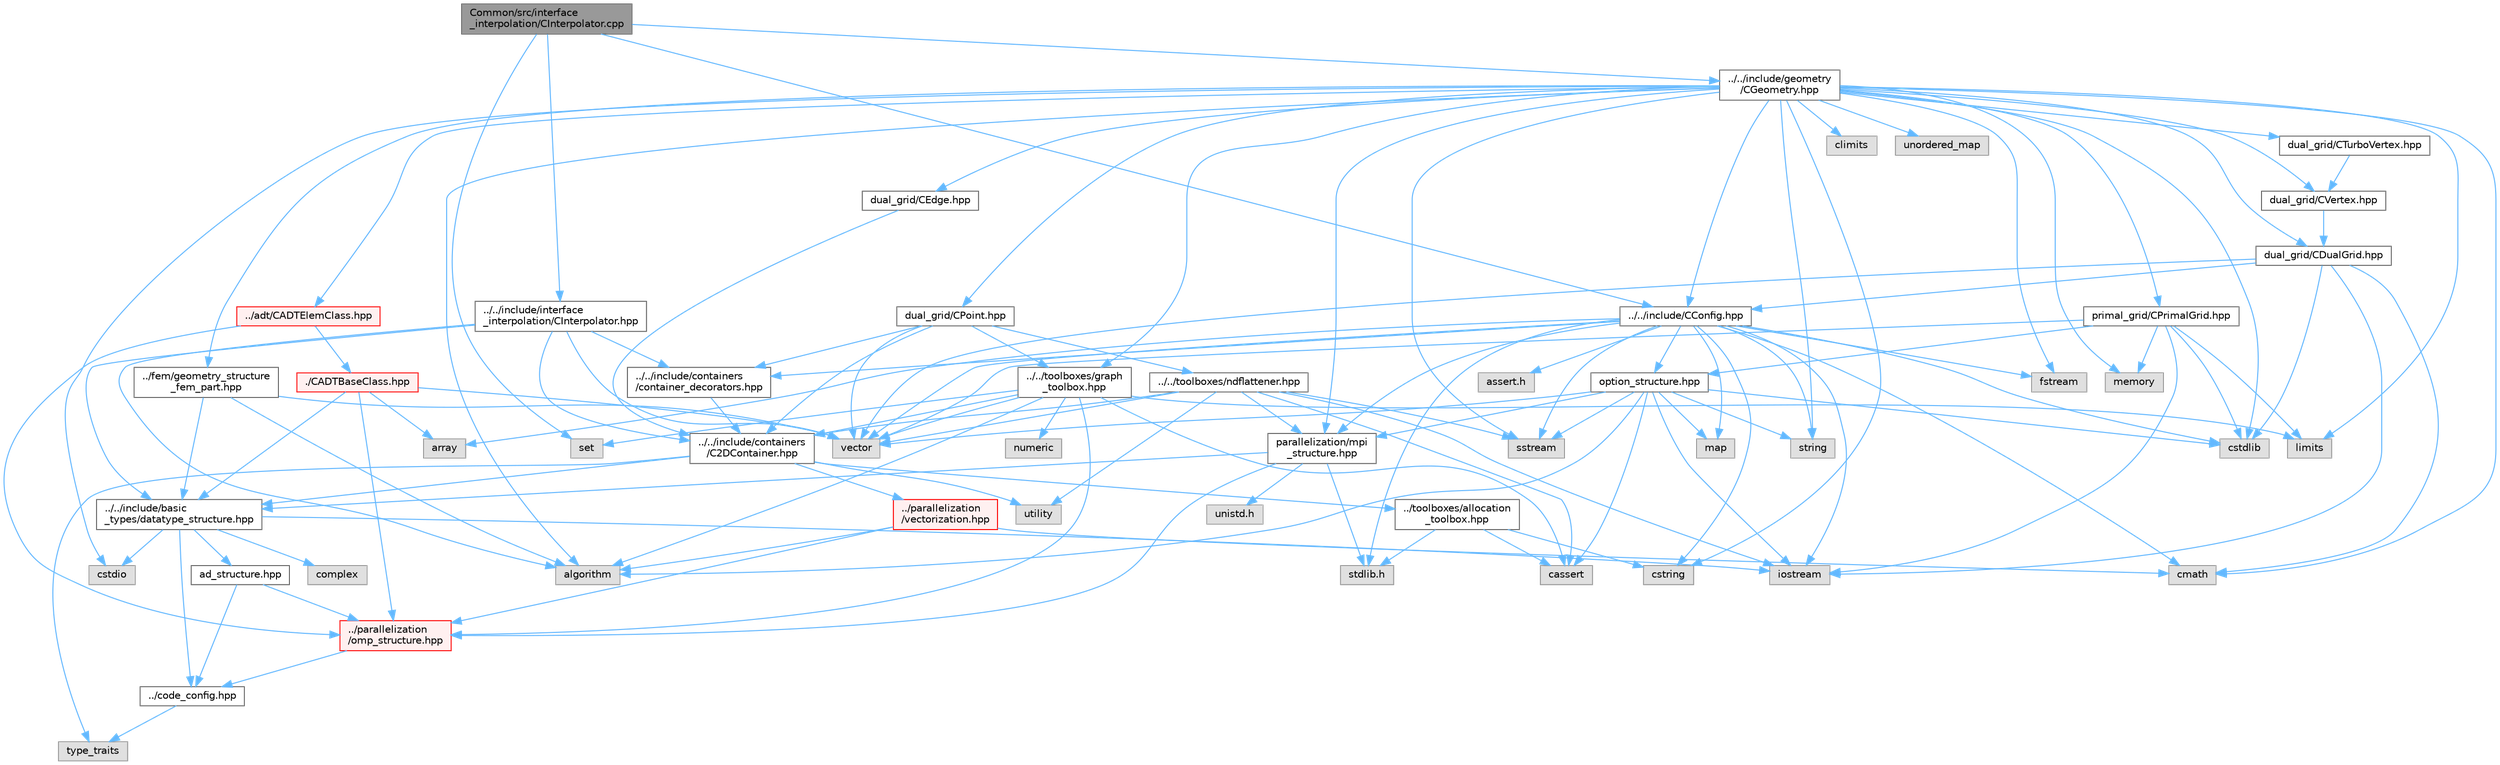 digraph "Common/src/interface_interpolation/CInterpolator.cpp"
{
 // LATEX_PDF_SIZE
  bgcolor="transparent";
  edge [fontname=Helvetica,fontsize=10,labelfontname=Helvetica,labelfontsize=10];
  node [fontname=Helvetica,fontsize=10,shape=box,height=0.2,width=0.4];
  Node1 [id="Node000001",label="Common/src/interface\l_interpolation/CInterpolator.cpp",height=0.2,width=0.4,color="gray40", fillcolor="grey60", style="filled", fontcolor="black",tooltip="Definition of the base class for interface interpolation."];
  Node1 -> Node2 [id="edge1_Node000001_Node000002",color="steelblue1",style="solid",tooltip=" "];
  Node2 [id="Node000002",label="../../include/interface\l_interpolation/CInterpolator.hpp",height=0.2,width=0.4,color="grey40", fillcolor="white", style="filled",URL="$CInterpolator_8hpp.html",tooltip="Base class for multiphysics interpolation."];
  Node2 -> Node3 [id="edge2_Node000002_Node000003",color="steelblue1",style="solid",tooltip=" "];
  Node3 [id="Node000003",label="../../include/basic\l_types/datatype_structure.hpp",height=0.2,width=0.4,color="grey40", fillcolor="white", style="filled",URL="$datatype__structure_8hpp.html",tooltip="Headers for generalized datatypes, defines an interface for AD types."];
  Node3 -> Node4 [id="edge3_Node000003_Node000004",color="steelblue1",style="solid",tooltip=" "];
  Node4 [id="Node000004",label="iostream",height=0.2,width=0.4,color="grey60", fillcolor="#E0E0E0", style="filled",tooltip=" "];
  Node3 -> Node5 [id="edge4_Node000003_Node000005",color="steelblue1",style="solid",tooltip=" "];
  Node5 [id="Node000005",label="complex",height=0.2,width=0.4,color="grey60", fillcolor="#E0E0E0", style="filled",tooltip=" "];
  Node3 -> Node6 [id="edge5_Node000003_Node000006",color="steelblue1",style="solid",tooltip=" "];
  Node6 [id="Node000006",label="cstdio",height=0.2,width=0.4,color="grey60", fillcolor="#E0E0E0", style="filled",tooltip=" "];
  Node3 -> Node7 [id="edge6_Node000003_Node000007",color="steelblue1",style="solid",tooltip=" "];
  Node7 [id="Node000007",label="../code_config.hpp",height=0.2,width=0.4,color="grey40", fillcolor="white", style="filled",URL="$code__config_8hpp.html",tooltip="Header file for collecting common macros, definitions and type configurations."];
  Node7 -> Node8 [id="edge7_Node000007_Node000008",color="steelblue1",style="solid",tooltip=" "];
  Node8 [id="Node000008",label="type_traits",height=0.2,width=0.4,color="grey60", fillcolor="#E0E0E0", style="filled",tooltip=" "];
  Node3 -> Node9 [id="edge8_Node000003_Node000009",color="steelblue1",style="solid",tooltip=" "];
  Node9 [id="Node000009",label="ad_structure.hpp",height=0.2,width=0.4,color="grey40", fillcolor="white", style="filled",URL="$ad__structure_8hpp.html",tooltip="Main routines for the algorithmic differentiation (AD) structure."];
  Node9 -> Node7 [id="edge9_Node000009_Node000007",color="steelblue1",style="solid",tooltip=" "];
  Node9 -> Node10 [id="edge10_Node000009_Node000010",color="steelblue1",style="solid",tooltip=" "];
  Node10 [id="Node000010",label="../parallelization\l/omp_structure.hpp",height=0.2,width=0.4,color="red", fillcolor="#FFF0F0", style="filled",URL="$omp__structure_8hpp.html",tooltip="OpenMP interface header, provides compatibility functions if the code is built without OpenMP support..."];
  Node10 -> Node7 [id="edge11_Node000010_Node000007",color="steelblue1",style="solid",tooltip=" "];
  Node2 -> Node13 [id="edge12_Node000002_Node000013",color="steelblue1",style="solid",tooltip=" "];
  Node13 [id="Node000013",label="../../include/containers\l/C2DContainer.hpp",height=0.2,width=0.4,color="grey40", fillcolor="white", style="filled",URL="$C2DContainer_8hpp.html",tooltip="A templated vector/matrix object."];
  Node13 -> Node14 [id="edge13_Node000013_Node000014",color="steelblue1",style="solid",tooltip=" "];
  Node14 [id="Node000014",label="../toolboxes/allocation\l_toolbox.hpp",height=0.2,width=0.4,color="grey40", fillcolor="white", style="filled",URL="$allocation__toolbox_8hpp.html",tooltip="Helper function and classes for memory allocation. Focus on portability across platforms."];
  Node14 -> Node15 [id="edge14_Node000014_Node000015",color="steelblue1",style="solid",tooltip=" "];
  Node15 [id="Node000015",label="stdlib.h",height=0.2,width=0.4,color="grey60", fillcolor="#E0E0E0", style="filled",tooltip=" "];
  Node14 -> Node16 [id="edge15_Node000014_Node000016",color="steelblue1",style="solid",tooltip=" "];
  Node16 [id="Node000016",label="cstring",height=0.2,width=0.4,color="grey60", fillcolor="#E0E0E0", style="filled",tooltip=" "];
  Node14 -> Node17 [id="edge16_Node000014_Node000017",color="steelblue1",style="solid",tooltip=" "];
  Node17 [id="Node000017",label="cassert",height=0.2,width=0.4,color="grey60", fillcolor="#E0E0E0", style="filled",tooltip=" "];
  Node13 -> Node3 [id="edge17_Node000013_Node000003",color="steelblue1",style="solid",tooltip=" "];
  Node13 -> Node18 [id="edge18_Node000013_Node000018",color="steelblue1",style="solid",tooltip=" "];
  Node18 [id="Node000018",label="../parallelization\l/vectorization.hpp",height=0.2,width=0.4,color="red", fillcolor="#FFF0F0", style="filled",URL="$vectorization_8hpp.html",tooltip="Implementation of a portable SIMD type."];
  Node18 -> Node10 [id="edge19_Node000018_Node000010",color="steelblue1",style="solid",tooltip=" "];
  Node18 -> Node20 [id="edge20_Node000018_Node000020",color="steelblue1",style="solid",tooltip=" "];
  Node20 [id="Node000020",label="algorithm",height=0.2,width=0.4,color="grey60", fillcolor="#E0E0E0", style="filled",tooltip=" "];
  Node18 -> Node22 [id="edge21_Node000018_Node000022",color="steelblue1",style="solid",tooltip=" "];
  Node22 [id="Node000022",label="cmath",height=0.2,width=0.4,color="grey60", fillcolor="#E0E0E0", style="filled",tooltip=" "];
  Node13 -> Node27 [id="edge22_Node000013_Node000027",color="steelblue1",style="solid",tooltip=" "];
  Node27 [id="Node000027",label="utility",height=0.2,width=0.4,color="grey60", fillcolor="#E0E0E0", style="filled",tooltip=" "];
  Node13 -> Node8 [id="edge23_Node000013_Node000008",color="steelblue1",style="solid",tooltip=" "];
  Node2 -> Node28 [id="edge24_Node000002_Node000028",color="steelblue1",style="solid",tooltip=" "];
  Node28 [id="Node000028",label="../../include/containers\l/container_decorators.hpp",height=0.2,width=0.4,color="grey40", fillcolor="white", style="filled",URL="$container__decorators_8hpp.html",tooltip="Collection of small classes that decorate C2DContainer to augment its functionality,..."];
  Node28 -> Node13 [id="edge25_Node000028_Node000013",color="steelblue1",style="solid",tooltip=" "];
  Node2 -> Node29 [id="edge26_Node000002_Node000029",color="steelblue1",style="solid",tooltip=" "];
  Node29 [id="Node000029",label="vector",height=0.2,width=0.4,color="grey60", fillcolor="#E0E0E0", style="filled",tooltip=" "];
  Node2 -> Node20 [id="edge27_Node000002_Node000020",color="steelblue1",style="solid",tooltip=" "];
  Node1 -> Node30 [id="edge28_Node000001_Node000030",color="steelblue1",style="solid",tooltip=" "];
  Node30 [id="Node000030",label="set",height=0.2,width=0.4,color="grey60", fillcolor="#E0E0E0", style="filled",tooltip=" "];
  Node1 -> Node31 [id="edge29_Node000001_Node000031",color="steelblue1",style="solid",tooltip=" "];
  Node31 [id="Node000031",label="../../include/CConfig.hpp",height=0.2,width=0.4,color="grey40", fillcolor="white", style="filled",URL="$CConfig_8hpp.html",tooltip="All the information about the definition of the physical problem. The subroutines and functions are i..."];
  Node31 -> Node32 [id="edge30_Node000031_Node000032",color="steelblue1",style="solid",tooltip=" "];
  Node32 [id="Node000032",label="parallelization/mpi\l_structure.hpp",height=0.2,width=0.4,color="grey40", fillcolor="white", style="filled",URL="$mpi__structure_8hpp.html",tooltip="Headers of the mpi interface for generalized datatypes. The subroutines and functions are in the mpi_..."];
  Node32 -> Node15 [id="edge31_Node000032_Node000015",color="steelblue1",style="solid",tooltip=" "];
  Node32 -> Node3 [id="edge32_Node000032_Node000003",color="steelblue1",style="solid",tooltip=" "];
  Node32 -> Node33 [id="edge33_Node000032_Node000033",color="steelblue1",style="solid",tooltip=" "];
  Node33 [id="Node000033",label="unistd.h",height=0.2,width=0.4,color="grey60", fillcolor="#E0E0E0", style="filled",tooltip=" "];
  Node32 -> Node10 [id="edge34_Node000032_Node000010",color="steelblue1",style="solid",tooltip=" "];
  Node31 -> Node4 [id="edge35_Node000031_Node000004",color="steelblue1",style="solid",tooltip=" "];
  Node31 -> Node21 [id="edge36_Node000031_Node000021",color="steelblue1",style="solid",tooltip=" "];
  Node21 [id="Node000021",label="cstdlib",height=0.2,width=0.4,color="grey60", fillcolor="#E0E0E0", style="filled",tooltip=" "];
  Node31 -> Node34 [id="edge37_Node000031_Node000034",color="steelblue1",style="solid",tooltip=" "];
  Node34 [id="Node000034",label="fstream",height=0.2,width=0.4,color="grey60", fillcolor="#E0E0E0", style="filled",tooltip=" "];
  Node31 -> Node35 [id="edge38_Node000031_Node000035",color="steelblue1",style="solid",tooltip=" "];
  Node35 [id="Node000035",label="sstream",height=0.2,width=0.4,color="grey60", fillcolor="#E0E0E0", style="filled",tooltip=" "];
  Node31 -> Node36 [id="edge39_Node000031_Node000036",color="steelblue1",style="solid",tooltip=" "];
  Node36 [id="Node000036",label="string",height=0.2,width=0.4,color="grey60", fillcolor="#E0E0E0", style="filled",tooltip=" "];
  Node31 -> Node16 [id="edge40_Node000031_Node000016",color="steelblue1",style="solid",tooltip=" "];
  Node31 -> Node29 [id="edge41_Node000031_Node000029",color="steelblue1",style="solid",tooltip=" "];
  Node31 -> Node37 [id="edge42_Node000031_Node000037",color="steelblue1",style="solid",tooltip=" "];
  Node37 [id="Node000037",label="array",height=0.2,width=0.4,color="grey60", fillcolor="#E0E0E0", style="filled",tooltip=" "];
  Node31 -> Node15 [id="edge43_Node000031_Node000015",color="steelblue1",style="solid",tooltip=" "];
  Node31 -> Node22 [id="edge44_Node000031_Node000022",color="steelblue1",style="solid",tooltip=" "];
  Node31 -> Node38 [id="edge45_Node000031_Node000038",color="steelblue1",style="solid",tooltip=" "];
  Node38 [id="Node000038",label="map",height=0.2,width=0.4,color="grey60", fillcolor="#E0E0E0", style="filled",tooltip=" "];
  Node31 -> Node39 [id="edge46_Node000031_Node000039",color="steelblue1",style="solid",tooltip=" "];
  Node39 [id="Node000039",label="assert.h",height=0.2,width=0.4,color="grey60", fillcolor="#E0E0E0", style="filled",tooltip=" "];
  Node31 -> Node40 [id="edge47_Node000031_Node000040",color="steelblue1",style="solid",tooltip=" "];
  Node40 [id="Node000040",label="option_structure.hpp",height=0.2,width=0.4,color="grey40", fillcolor="white", style="filled",URL="$option__structure_8hpp.html",tooltip="Defines classes for referencing options for easy input in CConfig."];
  Node40 -> Node32 [id="edge48_Node000040_Node000032",color="steelblue1",style="solid",tooltip=" "];
  Node40 -> Node4 [id="edge49_Node000040_Node000004",color="steelblue1",style="solid",tooltip=" "];
  Node40 -> Node35 [id="edge50_Node000040_Node000035",color="steelblue1",style="solid",tooltip=" "];
  Node40 -> Node36 [id="edge51_Node000040_Node000036",color="steelblue1",style="solid",tooltip=" "];
  Node40 -> Node29 [id="edge52_Node000040_Node000029",color="steelblue1",style="solid",tooltip=" "];
  Node40 -> Node38 [id="edge53_Node000040_Node000038",color="steelblue1",style="solid",tooltip=" "];
  Node40 -> Node21 [id="edge54_Node000040_Node000021",color="steelblue1",style="solid",tooltip=" "];
  Node40 -> Node20 [id="edge55_Node000040_Node000020",color="steelblue1",style="solid",tooltip=" "];
  Node40 -> Node17 [id="edge56_Node000040_Node000017",color="steelblue1",style="solid",tooltip=" "];
  Node31 -> Node28 [id="edge57_Node000031_Node000028",color="steelblue1",style="solid",tooltip=" "];
  Node1 -> Node41 [id="edge58_Node000001_Node000041",color="steelblue1",style="solid",tooltip=" "];
  Node41 [id="Node000041",label="../../include/geometry\l/CGeometry.hpp",height=0.2,width=0.4,color="grey40", fillcolor="white", style="filled",URL="$CGeometry_8hpp.html",tooltip="Headers of the main subroutines for creating the geometrical structure. The subroutines and functions..."];
  Node41 -> Node42 [id="edge59_Node000041_Node000042",color="steelblue1",style="solid",tooltip=" "];
  Node42 [id="Node000042",label="limits",height=0.2,width=0.4,color="grey60", fillcolor="#E0E0E0", style="filled",tooltip=" "];
  Node41 -> Node32 [id="edge60_Node000041_Node000032",color="steelblue1",style="solid",tooltip=" "];
  Node41 -> Node36 [id="edge61_Node000041_Node000036",color="steelblue1",style="solid",tooltip=" "];
  Node41 -> Node34 [id="edge62_Node000041_Node000034",color="steelblue1",style="solid",tooltip=" "];
  Node41 -> Node35 [id="edge63_Node000041_Node000035",color="steelblue1",style="solid",tooltip=" "];
  Node41 -> Node22 [id="edge64_Node000041_Node000022",color="steelblue1",style="solid",tooltip=" "];
  Node41 -> Node20 [id="edge65_Node000041_Node000020",color="steelblue1",style="solid",tooltip=" "];
  Node41 -> Node16 [id="edge66_Node000041_Node000016",color="steelblue1",style="solid",tooltip=" "];
  Node41 -> Node6 [id="edge67_Node000041_Node000006",color="steelblue1",style="solid",tooltip=" "];
  Node41 -> Node21 [id="edge68_Node000041_Node000021",color="steelblue1",style="solid",tooltip=" "];
  Node41 -> Node43 [id="edge69_Node000041_Node000043",color="steelblue1",style="solid",tooltip=" "];
  Node43 [id="Node000043",label="climits",height=0.2,width=0.4,color="grey60", fillcolor="#E0E0E0", style="filled",tooltip=" "];
  Node41 -> Node44 [id="edge70_Node000041_Node000044",color="steelblue1",style="solid",tooltip=" "];
  Node44 [id="Node000044",label="memory",height=0.2,width=0.4,color="grey60", fillcolor="#E0E0E0", style="filled",tooltip=" "];
  Node41 -> Node45 [id="edge71_Node000041_Node000045",color="steelblue1",style="solid",tooltip=" "];
  Node45 [id="Node000045",label="unordered_map",height=0.2,width=0.4,color="grey60", fillcolor="#E0E0E0", style="filled",tooltip=" "];
  Node41 -> Node46 [id="edge72_Node000041_Node000046",color="steelblue1",style="solid",tooltip=" "];
  Node46 [id="Node000046",label="primal_grid/CPrimalGrid.hpp",height=0.2,width=0.4,color="grey40", fillcolor="white", style="filled",URL="$CPrimalGrid_8hpp.html",tooltip="Headers of the main subroutines for storing the primal grid structure. The subroutines and functions ..."];
  Node46 -> Node4 [id="edge73_Node000046_Node000004",color="steelblue1",style="solid",tooltip=" "];
  Node46 -> Node29 [id="edge74_Node000046_Node000029",color="steelblue1",style="solid",tooltip=" "];
  Node46 -> Node42 [id="edge75_Node000046_Node000042",color="steelblue1",style="solid",tooltip=" "];
  Node46 -> Node21 [id="edge76_Node000046_Node000021",color="steelblue1",style="solid",tooltip=" "];
  Node46 -> Node44 [id="edge77_Node000046_Node000044",color="steelblue1",style="solid",tooltip=" "];
  Node46 -> Node40 [id="edge78_Node000046_Node000040",color="steelblue1",style="solid",tooltip=" "];
  Node41 -> Node47 [id="edge79_Node000041_Node000047",color="steelblue1",style="solid",tooltip=" "];
  Node47 [id="Node000047",label="dual_grid/CDualGrid.hpp",height=0.2,width=0.4,color="grey40", fillcolor="white", style="filled",URL="$CDualGrid_8hpp.html",tooltip="Headers of the main subroutines for doing the complete dual grid structure. The subroutines and funct..."];
  Node47 -> Node22 [id="edge80_Node000047_Node000022",color="steelblue1",style="solid",tooltip=" "];
  Node47 -> Node4 [id="edge81_Node000047_Node000004",color="steelblue1",style="solid",tooltip=" "];
  Node47 -> Node21 [id="edge82_Node000047_Node000021",color="steelblue1",style="solid",tooltip=" "];
  Node47 -> Node29 [id="edge83_Node000047_Node000029",color="steelblue1",style="solid",tooltip=" "];
  Node47 -> Node31 [id="edge84_Node000047_Node000031",color="steelblue1",style="solid",tooltip=" "];
  Node41 -> Node48 [id="edge85_Node000041_Node000048",color="steelblue1",style="solid",tooltip=" "];
  Node48 [id="Node000048",label="dual_grid/CPoint.hpp",height=0.2,width=0.4,color="grey40", fillcolor="white", style="filled",URL="$CPoint_8hpp.html",tooltip="Declaration of the point class that stores geometric and adjacency information for dual control volum..."];
  Node48 -> Node13 [id="edge86_Node000048_Node000013",color="steelblue1",style="solid",tooltip=" "];
  Node48 -> Node28 [id="edge87_Node000048_Node000028",color="steelblue1",style="solid",tooltip=" "];
  Node48 -> Node49 [id="edge88_Node000048_Node000049",color="steelblue1",style="solid",tooltip=" "];
  Node49 [id="Node000049",label="../../toolboxes/graph\l_toolbox.hpp",height=0.2,width=0.4,color="grey40", fillcolor="white", style="filled",URL="$graph__toolbox_8hpp.html",tooltip="Functions and classes to build/represent sparse graphs or sparse patterns."];
  Node49 -> Node13 [id="edge89_Node000049_Node000013",color="steelblue1",style="solid",tooltip=" "];
  Node49 -> Node10 [id="edge90_Node000049_Node000010",color="steelblue1",style="solid",tooltip=" "];
  Node49 -> Node30 [id="edge91_Node000049_Node000030",color="steelblue1",style="solid",tooltip=" "];
  Node49 -> Node29 [id="edge92_Node000049_Node000029",color="steelblue1",style="solid",tooltip=" "];
  Node49 -> Node42 [id="edge93_Node000049_Node000042",color="steelblue1",style="solid",tooltip=" "];
  Node49 -> Node17 [id="edge94_Node000049_Node000017",color="steelblue1",style="solid",tooltip=" "];
  Node49 -> Node20 [id="edge95_Node000049_Node000020",color="steelblue1",style="solid",tooltip=" "];
  Node49 -> Node50 [id="edge96_Node000049_Node000050",color="steelblue1",style="solid",tooltip=" "];
  Node50 [id="Node000050",label="numeric",height=0.2,width=0.4,color="grey60", fillcolor="#E0E0E0", style="filled",tooltip=" "];
  Node48 -> Node29 [id="edge97_Node000048_Node000029",color="steelblue1",style="solid",tooltip=" "];
  Node48 -> Node51 [id="edge98_Node000048_Node000051",color="steelblue1",style="solid",tooltip=" "];
  Node51 [id="Node000051",label="../../toolboxes/ndflattener.hpp",height=0.2,width=0.4,color="grey40", fillcolor="white", style="filled",URL="$ndflattener_8hpp.html",tooltip="Flatten pointer-to-pointer-... arrays for MPI communication."];
  Node51 -> Node17 [id="edge99_Node000051_Node000017",color="steelblue1",style="solid",tooltip=" "];
  Node51 -> Node4 [id="edge100_Node000051_Node000004",color="steelblue1",style="solid",tooltip=" "];
  Node51 -> Node35 [id="edge101_Node000051_Node000035",color="steelblue1",style="solid",tooltip=" "];
  Node51 -> Node27 [id="edge102_Node000051_Node000027",color="steelblue1",style="solid",tooltip=" "];
  Node51 -> Node29 [id="edge103_Node000051_Node000029",color="steelblue1",style="solid",tooltip=" "];
  Node51 -> Node13 [id="edge104_Node000051_Node000013",color="steelblue1",style="solid",tooltip=" "];
  Node51 -> Node32 [id="edge105_Node000051_Node000032",color="steelblue1",style="solid",tooltip=" "];
  Node41 -> Node52 [id="edge106_Node000041_Node000052",color="steelblue1",style="solid",tooltip=" "];
  Node52 [id="Node000052",label="dual_grid/CEdge.hpp",height=0.2,width=0.4,color="grey40", fillcolor="white", style="filled",URL="$CEdge_8hpp.html",tooltip="Declaration of the edge class CEdge.cpp file."];
  Node52 -> Node13 [id="edge107_Node000052_Node000013",color="steelblue1",style="solid",tooltip=" "];
  Node41 -> Node53 [id="edge108_Node000041_Node000053",color="steelblue1",style="solid",tooltip=" "];
  Node53 [id="Node000053",label="dual_grid/CVertex.hpp",height=0.2,width=0.4,color="grey40", fillcolor="white", style="filled",URL="$CVertex_8hpp.html",tooltip="Headers of the main subroutines for doing the complete dual grid structure. The subroutines and funct..."];
  Node53 -> Node47 [id="edge109_Node000053_Node000047",color="steelblue1",style="solid",tooltip=" "];
  Node41 -> Node54 [id="edge110_Node000041_Node000054",color="steelblue1",style="solid",tooltip=" "];
  Node54 [id="Node000054",label="dual_grid/CTurboVertex.hpp",height=0.2,width=0.4,color="grey40", fillcolor="white", style="filled",URL="$CTurboVertex_8hpp.html",tooltip="Headers of the main subroutines for doing the complete dual grid structure. The subroutines and funct..."];
  Node54 -> Node53 [id="edge111_Node000054_Node000053",color="steelblue1",style="solid",tooltip=" "];
  Node41 -> Node31 [id="edge112_Node000041_Node000031",color="steelblue1",style="solid",tooltip=" "];
  Node41 -> Node55 [id="edge113_Node000041_Node000055",color="steelblue1",style="solid",tooltip=" "];
  Node55 [id="Node000055",label="../fem/geometry_structure\l_fem_part.hpp",height=0.2,width=0.4,color="grey40", fillcolor="white", style="filled",URL="$geometry__structure__fem__part_8hpp.html",tooltip="Helper classes for the Fluid FEM solver."];
  Node55 -> Node3 [id="edge114_Node000055_Node000003",color="steelblue1",style="solid",tooltip=" "];
  Node55 -> Node29 [id="edge115_Node000055_Node000029",color="steelblue1",style="solid",tooltip=" "];
  Node55 -> Node20 [id="edge116_Node000055_Node000020",color="steelblue1",style="solid",tooltip=" "];
  Node41 -> Node49 [id="edge117_Node000041_Node000049",color="steelblue1",style="solid",tooltip=" "];
  Node41 -> Node56 [id="edge118_Node000041_Node000056",color="steelblue1",style="solid",tooltip=" "];
  Node56 [id="Node000056",label="../adt/CADTElemClass.hpp",height=0.2,width=0.4,color="red", fillcolor="#FFF0F0", style="filled",URL="$CADTElemClass_8hpp.html",tooltip="Class for storing an ADT of (linear) elements in an arbitrary number of dimensions."];
  Node56 -> Node57 [id="edge119_Node000056_Node000057",color="steelblue1",style="solid",tooltip=" "];
  Node57 [id="Node000057",label="./CADTBaseClass.hpp",height=0.2,width=0.4,color="red", fillcolor="#FFF0F0", style="filled",URL="$CADTBaseClass_8hpp.html",tooltip="Base class for storing an ADT in an arbitrary number of dimensions."];
  Node57 -> Node29 [id="edge120_Node000057_Node000029",color="steelblue1",style="solid",tooltip=" "];
  Node57 -> Node37 [id="edge121_Node000057_Node000037",color="steelblue1",style="solid",tooltip=" "];
  Node57 -> Node3 [id="edge122_Node000057_Node000003",color="steelblue1",style="solid",tooltip=" "];
  Node57 -> Node10 [id="edge123_Node000057_Node000010",color="steelblue1",style="solid",tooltip=" "];
  Node56 -> Node10 [id="edge124_Node000056_Node000010",color="steelblue1",style="solid",tooltip=" "];
}
